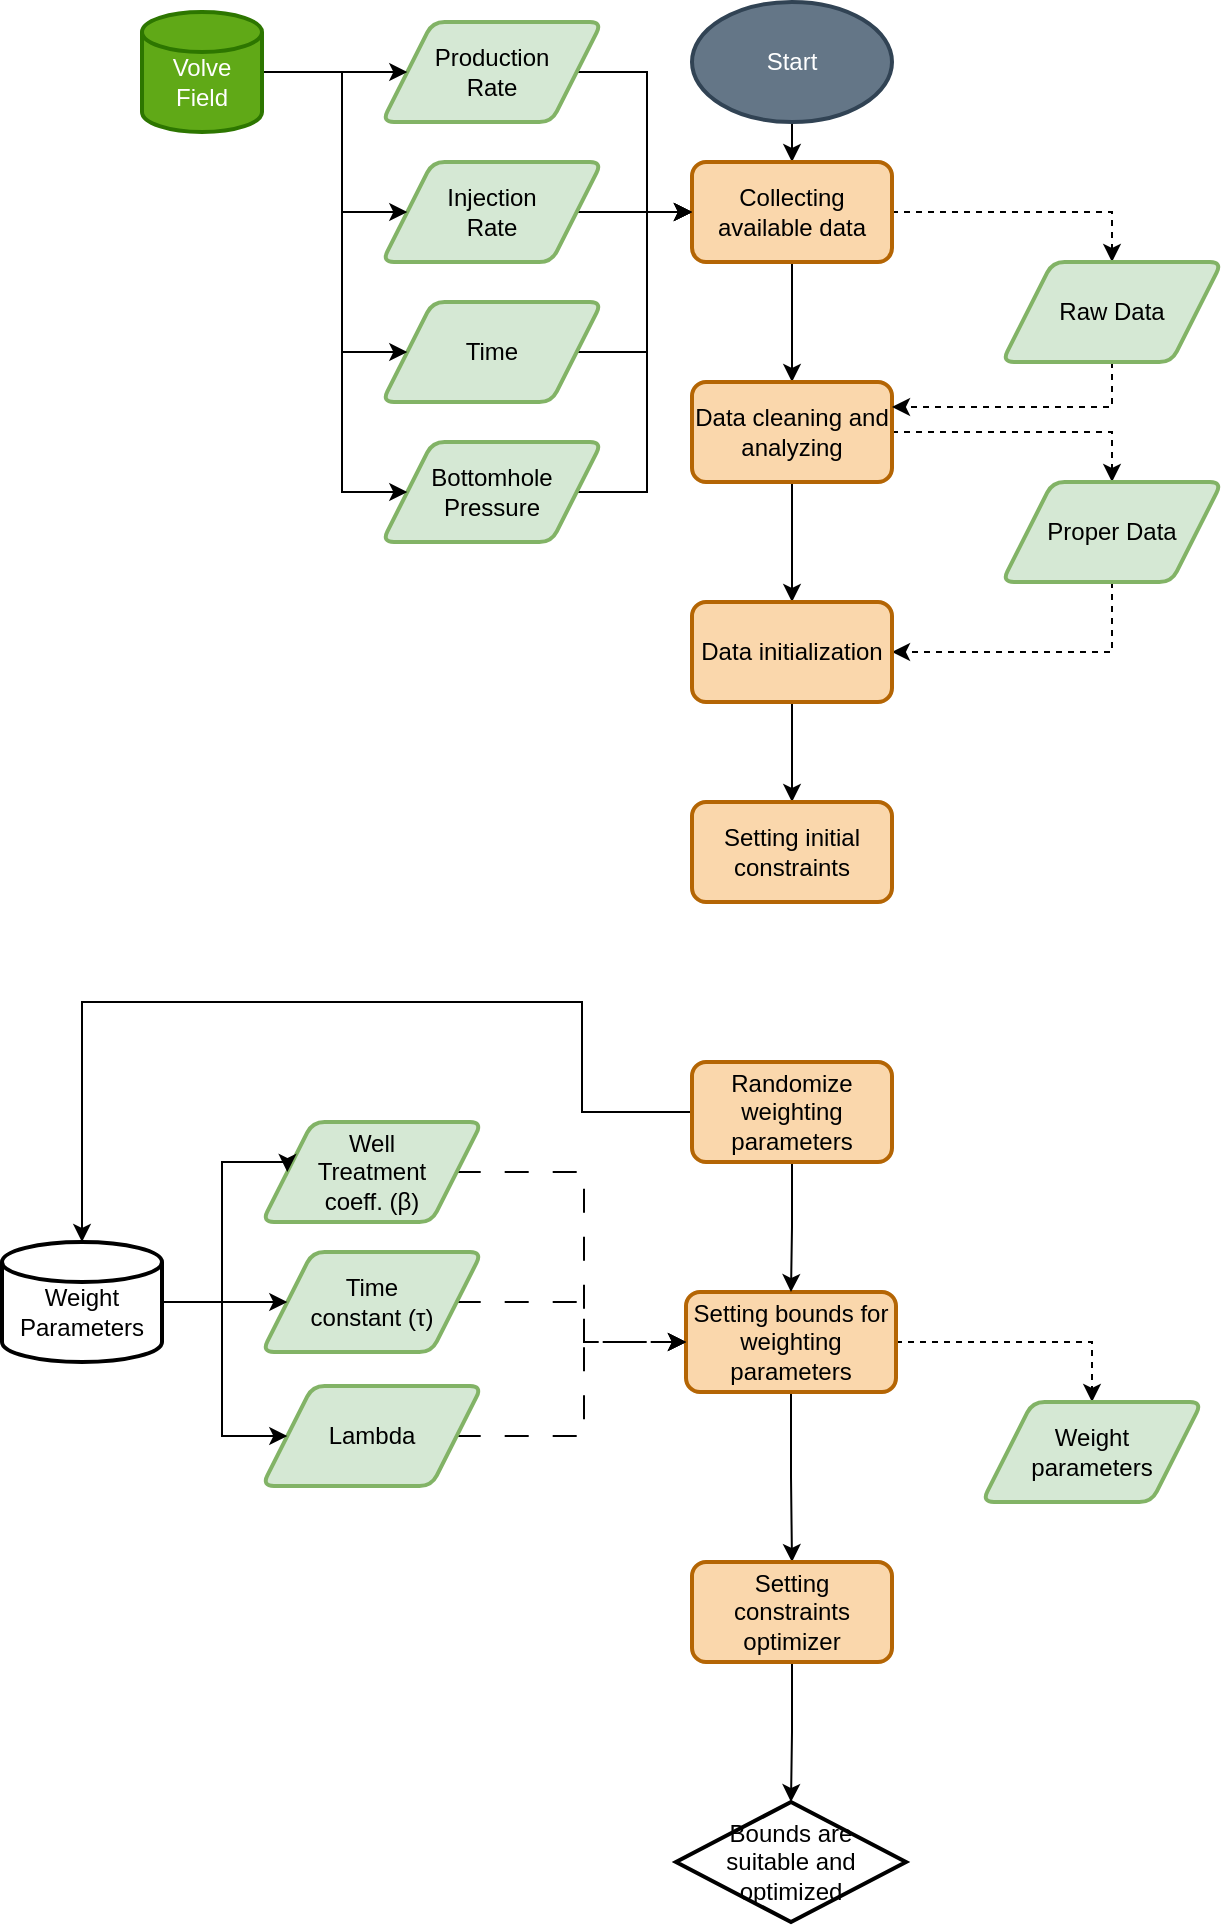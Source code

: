 <mxfile version="21.3.8" type="github">
  <diagram name="Page-1" id="_5uB-s6qS9bGdQct2IHt">
    <mxGraphModel dx="463" dy="678" grid="1" gridSize="10" guides="1" tooltips="1" connect="1" arrows="1" fold="1" page="1" pageScale="1" pageWidth="850" pageHeight="1100" math="0" shadow="0">
      <root>
        <mxCell id="0" />
        <mxCell id="1" parent="0" />
        <mxCell id="X-uNzcTZzW1CFX3FjaCT-12" style="edgeStyle=orthogonalEdgeStyle;rounded=0;orthogonalLoop=1;jettySize=auto;html=1;exitX=0.5;exitY=1;exitDx=0;exitDy=0;exitPerimeter=0;entryX=0.5;entryY=0;entryDx=0;entryDy=0;" parent="1" source="X-uNzcTZzW1CFX3FjaCT-1" target="X-uNzcTZzW1CFX3FjaCT-4" edge="1">
          <mxGeometry relative="1" as="geometry" />
        </mxCell>
        <mxCell id="X-uNzcTZzW1CFX3FjaCT-1" value="Start" style="strokeWidth=2;html=1;shape=mxgraph.flowchart.start_2;whiteSpace=wrap;fillColor=#647687;fontColor=#ffffff;strokeColor=#314354;" parent="1" vertex="1">
          <mxGeometry x="1265" y="10" width="100" height="60" as="geometry" />
        </mxCell>
        <mxCell id="X-uNzcTZzW1CFX3FjaCT-5" style="edgeStyle=orthogonalEdgeStyle;rounded=0;orthogonalLoop=1;jettySize=auto;html=1;exitX=1;exitY=0.5;exitDx=0;exitDy=0;entryX=0;entryY=0.5;entryDx=0;entryDy=0;" parent="1" source="X-uNzcTZzW1CFX3FjaCT-2" target="X-uNzcTZzW1CFX3FjaCT-4" edge="1">
          <mxGeometry relative="1" as="geometry" />
        </mxCell>
        <mxCell id="X-uNzcTZzW1CFX3FjaCT-2" value="Production Rate" style="shape=parallelogram;html=1;strokeWidth=2;perimeter=parallelogramPerimeter;whiteSpace=wrap;rounded=1;arcSize=12;size=0.23;spacingLeft=20;spacingRight=20;fillColor=#d5e8d4;strokeColor=#82b366;" parent="1" vertex="1">
          <mxGeometry x="1110" y="20" width="110" height="50" as="geometry" />
        </mxCell>
        <mxCell id="X-uNzcTZzW1CFX3FjaCT-14" style="edgeStyle=orthogonalEdgeStyle;rounded=0;orthogonalLoop=1;jettySize=auto;html=1;exitX=0.5;exitY=1;exitDx=0;exitDy=0;entryX=0.5;entryY=0;entryDx=0;entryDy=0;" parent="1" source="X-uNzcTZzW1CFX3FjaCT-4" target="X-uNzcTZzW1CFX3FjaCT-13" edge="1">
          <mxGeometry relative="1" as="geometry" />
        </mxCell>
        <mxCell id="X-uNzcTZzW1CFX3FjaCT-23" style="edgeStyle=orthogonalEdgeStyle;rounded=0;orthogonalLoop=1;jettySize=auto;html=1;exitX=1;exitY=0.5;exitDx=0;exitDy=0;entryX=0.5;entryY=0;entryDx=0;entryDy=0;dashed=1;" parent="1" source="X-uNzcTZzW1CFX3FjaCT-4" target="X-uNzcTZzW1CFX3FjaCT-15" edge="1">
          <mxGeometry relative="1" as="geometry" />
        </mxCell>
        <mxCell id="X-uNzcTZzW1CFX3FjaCT-4" value="Collecting available data" style="rounded=1;whiteSpace=wrap;html=1;absoluteArcSize=1;arcSize=14;strokeWidth=2;fillColor=#fad7ac;strokeColor=#b46504;" parent="1" vertex="1">
          <mxGeometry x="1265" y="90" width="100" height="50" as="geometry" />
        </mxCell>
        <mxCell id="X-uNzcTZzW1CFX3FjaCT-7" style="edgeStyle=orthogonalEdgeStyle;rounded=0;orthogonalLoop=1;jettySize=auto;html=1;exitX=1;exitY=0.5;exitDx=0;exitDy=0;entryX=0;entryY=0.5;entryDx=0;entryDy=0;" parent="1" source="X-uNzcTZzW1CFX3FjaCT-6" target="X-uNzcTZzW1CFX3FjaCT-4" edge="1">
          <mxGeometry relative="1" as="geometry" />
        </mxCell>
        <mxCell id="X-uNzcTZzW1CFX3FjaCT-6" value="Injection Rate" style="shape=parallelogram;html=1;strokeWidth=2;perimeter=parallelogramPerimeter;whiteSpace=wrap;rounded=1;arcSize=12;size=0.23;spacingLeft=20;spacingRight=20;fillColor=#d5e8d4;strokeColor=#82b366;" parent="1" vertex="1">
          <mxGeometry x="1110" y="90" width="110" height="50" as="geometry" />
        </mxCell>
        <mxCell id="X-uNzcTZzW1CFX3FjaCT-9" style="edgeStyle=orthogonalEdgeStyle;rounded=0;orthogonalLoop=1;jettySize=auto;html=1;exitX=1;exitY=0.5;exitDx=0;exitDy=0;entryX=0;entryY=0.5;entryDx=0;entryDy=0;" parent="1" source="X-uNzcTZzW1CFX3FjaCT-8" target="X-uNzcTZzW1CFX3FjaCT-4" edge="1">
          <mxGeometry relative="1" as="geometry" />
        </mxCell>
        <mxCell id="X-uNzcTZzW1CFX3FjaCT-8" value="Time" style="shape=parallelogram;html=1;strokeWidth=2;perimeter=parallelogramPerimeter;whiteSpace=wrap;rounded=1;arcSize=12;size=0.23;spacingLeft=20;spacingRight=20;fillColor=#d5e8d4;strokeColor=#82b366;" parent="1" vertex="1">
          <mxGeometry x="1110" y="160" width="110" height="50" as="geometry" />
        </mxCell>
        <mxCell id="X-uNzcTZzW1CFX3FjaCT-11" style="edgeStyle=orthogonalEdgeStyle;rounded=0;orthogonalLoop=1;jettySize=auto;html=1;exitX=1;exitY=0.5;exitDx=0;exitDy=0;entryX=0;entryY=0.5;entryDx=0;entryDy=0;" parent="1" source="X-uNzcTZzW1CFX3FjaCT-10" target="X-uNzcTZzW1CFX3FjaCT-4" edge="1">
          <mxGeometry relative="1" as="geometry" />
        </mxCell>
        <mxCell id="X-uNzcTZzW1CFX3FjaCT-10" value="Bottomhole Pressure" style="shape=parallelogram;html=1;strokeWidth=2;perimeter=parallelogramPerimeter;whiteSpace=wrap;rounded=1;arcSize=12;size=0.23;spacingLeft=20;spacingRight=20;fillColor=#d5e8d4;strokeColor=#82b366;" parent="1" vertex="1">
          <mxGeometry x="1110" y="230" width="110" height="50" as="geometry" />
        </mxCell>
        <mxCell id="X-uNzcTZzW1CFX3FjaCT-27" style="edgeStyle=orthogonalEdgeStyle;rounded=0;orthogonalLoop=1;jettySize=auto;html=1;exitX=1;exitY=0.5;exitDx=0;exitDy=0;entryX=0.5;entryY=0;entryDx=0;entryDy=0;dashed=1;" parent="1" source="X-uNzcTZzW1CFX3FjaCT-13" target="X-uNzcTZzW1CFX3FjaCT-26" edge="1">
          <mxGeometry relative="1" as="geometry" />
        </mxCell>
        <mxCell id="X-uNzcTZzW1CFX3FjaCT-35" style="edgeStyle=orthogonalEdgeStyle;rounded=0;orthogonalLoop=1;jettySize=auto;html=1;exitX=0.5;exitY=1;exitDx=0;exitDy=0;entryX=0.5;entryY=0;entryDx=0;entryDy=0;" parent="1" source="X-uNzcTZzW1CFX3FjaCT-13" target="X-uNzcTZzW1CFX3FjaCT-34" edge="1">
          <mxGeometry relative="1" as="geometry" />
        </mxCell>
        <mxCell id="X-uNzcTZzW1CFX3FjaCT-13" value="Data cleaning and analyzing" style="rounded=1;whiteSpace=wrap;html=1;absoluteArcSize=1;arcSize=14;strokeWidth=2;fillColor=#fad7ac;strokeColor=#b46504;" parent="1" vertex="1">
          <mxGeometry x="1265" y="200" width="100" height="50" as="geometry" />
        </mxCell>
        <mxCell id="X-uNzcTZzW1CFX3FjaCT-24" style="edgeStyle=orthogonalEdgeStyle;rounded=0;orthogonalLoop=1;jettySize=auto;html=1;exitX=0.5;exitY=1;exitDx=0;exitDy=0;entryX=1;entryY=0.25;entryDx=0;entryDy=0;dashed=1;" parent="1" source="X-uNzcTZzW1CFX3FjaCT-15" target="X-uNzcTZzW1CFX3FjaCT-13" edge="1">
          <mxGeometry relative="1" as="geometry" />
        </mxCell>
        <mxCell id="X-uNzcTZzW1CFX3FjaCT-15" value="Raw Data" style="shape=parallelogram;html=1;strokeWidth=2;perimeter=parallelogramPerimeter;whiteSpace=wrap;rounded=1;arcSize=12;size=0.23;spacingLeft=20;spacingRight=20;fillColor=#d5e8d4;strokeColor=#82b366;" parent="1" vertex="1">
          <mxGeometry x="1420" y="140" width="110" height="50" as="geometry" />
        </mxCell>
        <mxCell id="X-uNzcTZzW1CFX3FjaCT-17" style="edgeStyle=orthogonalEdgeStyle;rounded=0;orthogonalLoop=1;jettySize=auto;html=1;exitX=1;exitY=0.5;exitDx=0;exitDy=0;exitPerimeter=0;entryX=0;entryY=0.5;entryDx=0;entryDy=0;" parent="1" source="X-uNzcTZzW1CFX3FjaCT-16" target="X-uNzcTZzW1CFX3FjaCT-2" edge="1">
          <mxGeometry relative="1" as="geometry" />
        </mxCell>
        <mxCell id="X-uNzcTZzW1CFX3FjaCT-18" style="edgeStyle=orthogonalEdgeStyle;rounded=0;orthogonalLoop=1;jettySize=auto;html=1;exitX=1;exitY=0.5;exitDx=0;exitDy=0;exitPerimeter=0;entryX=0;entryY=0.5;entryDx=0;entryDy=0;" parent="1" source="X-uNzcTZzW1CFX3FjaCT-16" target="X-uNzcTZzW1CFX3FjaCT-6" edge="1">
          <mxGeometry relative="1" as="geometry">
            <Array as="points">
              <mxPoint x="1090" y="45" />
              <mxPoint x="1090" y="115" />
            </Array>
          </mxGeometry>
        </mxCell>
        <mxCell id="X-uNzcTZzW1CFX3FjaCT-19" style="edgeStyle=orthogonalEdgeStyle;rounded=0;orthogonalLoop=1;jettySize=auto;html=1;exitX=1;exitY=0.5;exitDx=0;exitDy=0;exitPerimeter=0;entryX=0;entryY=0.5;entryDx=0;entryDy=0;" parent="1" source="X-uNzcTZzW1CFX3FjaCT-16" target="X-uNzcTZzW1CFX3FjaCT-8" edge="1">
          <mxGeometry relative="1" as="geometry">
            <Array as="points">
              <mxPoint x="1090" y="45" />
              <mxPoint x="1090" y="185" />
            </Array>
          </mxGeometry>
        </mxCell>
        <mxCell id="X-uNzcTZzW1CFX3FjaCT-20" style="edgeStyle=orthogonalEdgeStyle;rounded=0;orthogonalLoop=1;jettySize=auto;html=1;exitX=1;exitY=0.5;exitDx=0;exitDy=0;exitPerimeter=0;entryX=0;entryY=0.5;entryDx=0;entryDy=0;" parent="1" source="X-uNzcTZzW1CFX3FjaCT-16" target="X-uNzcTZzW1CFX3FjaCT-10" edge="1">
          <mxGeometry relative="1" as="geometry">
            <Array as="points">
              <mxPoint x="1090" y="45" />
              <mxPoint x="1090" y="255" />
            </Array>
          </mxGeometry>
        </mxCell>
        <mxCell id="X-uNzcTZzW1CFX3FjaCT-16" value="Volve&lt;br&gt;Field" style="strokeWidth=2;html=1;shape=mxgraph.flowchart.database;whiteSpace=wrap;spacingTop=10;fillColor=#60a917;strokeColor=#2D7600;fontColor=#ffffff;" parent="1" vertex="1">
          <mxGeometry x="990" y="15" width="60" height="60" as="geometry" />
        </mxCell>
        <mxCell id="iVDqOzCBl92spyOLnAp0-7" style="edgeStyle=orthogonalEdgeStyle;rounded=0;orthogonalLoop=1;jettySize=auto;html=1;exitX=0.5;exitY=1;exitDx=0;exitDy=0;entryX=1;entryY=0.5;entryDx=0;entryDy=0;dashed=1;" edge="1" parent="1" source="X-uNzcTZzW1CFX3FjaCT-26" target="X-uNzcTZzW1CFX3FjaCT-34">
          <mxGeometry relative="1" as="geometry" />
        </mxCell>
        <mxCell id="X-uNzcTZzW1CFX3FjaCT-26" value="Proper Data" style="shape=parallelogram;html=1;strokeWidth=2;perimeter=parallelogramPerimeter;whiteSpace=wrap;rounded=1;arcSize=12;size=0.23;spacingLeft=20;spacingRight=20;fillColor=#d5e8d4;strokeColor=#82b366;" parent="1" vertex="1">
          <mxGeometry x="1420" y="250" width="110" height="50" as="geometry" />
        </mxCell>
        <mxCell id="iVDqOzCBl92spyOLnAp0-38" style="edgeStyle=orthogonalEdgeStyle;rounded=0;orthogonalLoop=1;jettySize=auto;html=1;exitX=0.5;exitY=1;exitDx=0;exitDy=0;entryX=0.5;entryY=0;entryDx=0;entryDy=0;" edge="1" parent="1" source="X-uNzcTZzW1CFX3FjaCT-34" target="iVDqOzCBl92spyOLnAp0-37">
          <mxGeometry relative="1" as="geometry" />
        </mxCell>
        <mxCell id="X-uNzcTZzW1CFX3FjaCT-34" value="Data initialization" style="rounded=1;whiteSpace=wrap;html=1;absoluteArcSize=1;arcSize=14;strokeWidth=2;fillColor=#fad7ac;strokeColor=#b46504;" parent="1" vertex="1">
          <mxGeometry x="1265" y="310" width="100" height="50" as="geometry" />
        </mxCell>
        <mxCell id="iVDqOzCBl92spyOLnAp0-19" style="edgeStyle=orthogonalEdgeStyle;rounded=0;orthogonalLoop=1;jettySize=auto;html=1;exitX=1;exitY=0.5;exitDx=0;exitDy=0;entryX=0.5;entryY=0;entryDx=0;entryDy=0;dashed=1;" edge="1" parent="1" source="X-uNzcTZzW1CFX3FjaCT-36" target="iVDqOzCBl92spyOLnAp0-18">
          <mxGeometry relative="1" as="geometry" />
        </mxCell>
        <mxCell id="iVDqOzCBl92spyOLnAp0-26" style="edgeStyle=orthogonalEdgeStyle;rounded=0;orthogonalLoop=1;jettySize=auto;html=1;exitX=0.5;exitY=1;exitDx=0;exitDy=0;entryX=0.5;entryY=0;entryDx=0;entryDy=0;" edge="1" parent="1" source="X-uNzcTZzW1CFX3FjaCT-36" target="iVDqOzCBl92spyOLnAp0-24">
          <mxGeometry relative="1" as="geometry" />
        </mxCell>
        <mxCell id="X-uNzcTZzW1CFX3FjaCT-36" value="Setting bounds for weighting parameters" style="rounded=1;whiteSpace=wrap;html=1;absoluteArcSize=1;arcSize=14;strokeWidth=2;fillColor=#fad7ac;strokeColor=#b46504;" parent="1" vertex="1">
          <mxGeometry x="1262" y="655" width="105" height="50" as="geometry" />
        </mxCell>
        <mxCell id="iVDqOzCBl92spyOLnAp0-12" style="edgeStyle=orthogonalEdgeStyle;rounded=0;orthogonalLoop=1;jettySize=auto;html=1;exitX=1;exitY=0.5;exitDx=0;exitDy=0;entryX=0;entryY=0.5;entryDx=0;entryDy=0;dashed=1;dashPattern=12 12;" edge="1" parent="1" source="iVDqOzCBl92spyOLnAp0-9" target="X-uNzcTZzW1CFX3FjaCT-36">
          <mxGeometry relative="1" as="geometry" />
        </mxCell>
        <mxCell id="iVDqOzCBl92spyOLnAp0-9" value="Well Treatment coeff. (β)" style="shape=parallelogram;html=1;strokeWidth=2;perimeter=parallelogramPerimeter;whiteSpace=wrap;rounded=1;arcSize=12;size=0.23;spacingLeft=20;spacingRight=20;fillColor=#d5e8d4;strokeColor=#82b366;" vertex="1" parent="1">
          <mxGeometry x="1050" y="570" width="110" height="50" as="geometry" />
        </mxCell>
        <mxCell id="iVDqOzCBl92spyOLnAp0-13" style="edgeStyle=orthogonalEdgeStyle;rounded=0;orthogonalLoop=1;jettySize=auto;html=1;exitX=1;exitY=0.5;exitDx=0;exitDy=0;entryX=0;entryY=0.5;entryDx=0;entryDy=0;dashed=1;dashPattern=12 12;" edge="1" parent="1" source="iVDqOzCBl92spyOLnAp0-10" target="X-uNzcTZzW1CFX3FjaCT-36">
          <mxGeometry relative="1" as="geometry" />
        </mxCell>
        <mxCell id="iVDqOzCBl92spyOLnAp0-10" value="Time constant (τ)" style="shape=parallelogram;html=1;strokeWidth=2;perimeter=parallelogramPerimeter;whiteSpace=wrap;rounded=1;arcSize=12;size=0.23;spacingLeft=20;spacingRight=20;fillColor=#d5e8d4;strokeColor=#82b366;" vertex="1" parent="1">
          <mxGeometry x="1050" y="635" width="110" height="50" as="geometry" />
        </mxCell>
        <mxCell id="iVDqOzCBl92spyOLnAp0-15" style="edgeStyle=orthogonalEdgeStyle;rounded=0;orthogonalLoop=1;jettySize=auto;html=1;exitX=1;exitY=0.5;exitDx=0;exitDy=0;entryX=0;entryY=0.5;entryDx=0;entryDy=0;dashed=1;dashPattern=12 12;" edge="1" parent="1" source="iVDqOzCBl92spyOLnAp0-11" target="X-uNzcTZzW1CFX3FjaCT-36">
          <mxGeometry relative="1" as="geometry" />
        </mxCell>
        <mxCell id="iVDqOzCBl92spyOLnAp0-11" value="Lambda" style="shape=parallelogram;html=1;strokeWidth=2;perimeter=parallelogramPerimeter;whiteSpace=wrap;rounded=1;arcSize=12;size=0.23;spacingLeft=20;spacingRight=20;fillColor=#d5e8d4;strokeColor=#82b366;" vertex="1" parent="1">
          <mxGeometry x="1050" y="702" width="110" height="50" as="geometry" />
        </mxCell>
        <mxCell id="iVDqOzCBl92spyOLnAp0-18" value="Weight parameters" style="shape=parallelogram;html=1;strokeWidth=2;perimeter=parallelogramPerimeter;whiteSpace=wrap;rounded=1;arcSize=12;size=0.23;spacingLeft=20;spacingRight=20;fillColor=#d5e8d4;strokeColor=#82b366;" vertex="1" parent="1">
          <mxGeometry x="1410" y="710" width="110" height="50" as="geometry" />
        </mxCell>
        <mxCell id="iVDqOzCBl92spyOLnAp0-22" value="Bounds are suitable and optimized" style="strokeWidth=2;html=1;shape=mxgraph.flowchart.decision;whiteSpace=wrap;spacingLeft=10;spacingRight=10;" vertex="1" parent="1">
          <mxGeometry x="1257" y="910" width="115" height="60" as="geometry" />
        </mxCell>
        <mxCell id="iVDqOzCBl92spyOLnAp0-27" style="edgeStyle=orthogonalEdgeStyle;rounded=0;orthogonalLoop=1;jettySize=auto;html=1;exitX=0.5;exitY=1;exitDx=0;exitDy=0;entryX=0.5;entryY=0;entryDx=0;entryDy=0;entryPerimeter=0;" edge="1" parent="1" source="iVDqOzCBl92spyOLnAp0-24" target="iVDqOzCBl92spyOLnAp0-22">
          <mxGeometry relative="1" as="geometry" />
        </mxCell>
        <mxCell id="iVDqOzCBl92spyOLnAp0-24" value="Setting constraints optimizer" style="rounded=1;whiteSpace=wrap;html=1;absoluteArcSize=1;arcSize=14;strokeWidth=2;fillColor=#fad7ac;strokeColor=#b46504;" vertex="1" parent="1">
          <mxGeometry x="1265" y="790" width="100" height="50" as="geometry" />
        </mxCell>
        <mxCell id="iVDqOzCBl92spyOLnAp0-31" style="edgeStyle=orthogonalEdgeStyle;rounded=0;orthogonalLoop=1;jettySize=auto;html=1;exitX=0;exitY=0.5;exitDx=0;exitDy=0;entryX=0.5;entryY=0;entryDx=0;entryDy=0;entryPerimeter=0;" edge="1" parent="1" source="iVDqOzCBl92spyOLnAp0-29" target="iVDqOzCBl92spyOLnAp0-32">
          <mxGeometry relative="1" as="geometry">
            <Array as="points">
              <mxPoint x="1210" y="565" />
              <mxPoint x="1210" y="510" />
              <mxPoint x="960" y="510" />
            </Array>
          </mxGeometry>
        </mxCell>
        <mxCell id="iVDqOzCBl92spyOLnAp0-36" style="edgeStyle=orthogonalEdgeStyle;rounded=0;orthogonalLoop=1;jettySize=auto;html=1;exitX=0.5;exitY=1;exitDx=0;exitDy=0;entryX=0.5;entryY=0;entryDx=0;entryDy=0;" edge="1" parent="1" source="iVDqOzCBl92spyOLnAp0-29" target="X-uNzcTZzW1CFX3FjaCT-36">
          <mxGeometry relative="1" as="geometry" />
        </mxCell>
        <mxCell id="iVDqOzCBl92spyOLnAp0-29" value="Randomize weighting parameters" style="rounded=1;whiteSpace=wrap;html=1;absoluteArcSize=1;arcSize=14;strokeWidth=2;fillColor=#fad7ac;strokeColor=#b46504;" vertex="1" parent="1">
          <mxGeometry x="1265" y="540" width="100" height="50" as="geometry" />
        </mxCell>
        <mxCell id="iVDqOzCBl92spyOLnAp0-33" style="edgeStyle=orthogonalEdgeStyle;rounded=0;orthogonalLoop=1;jettySize=auto;html=1;exitX=1;exitY=0.5;exitDx=0;exitDy=0;exitPerimeter=0;entryX=0;entryY=0.5;entryDx=0;entryDy=0;" edge="1" parent="1" source="iVDqOzCBl92spyOLnAp0-32" target="iVDqOzCBl92spyOLnAp0-9">
          <mxGeometry relative="1" as="geometry">
            <Array as="points">
              <mxPoint x="1030" y="660" />
              <mxPoint x="1030" y="590" />
              <mxPoint x="1063" y="590" />
            </Array>
          </mxGeometry>
        </mxCell>
        <mxCell id="iVDqOzCBl92spyOLnAp0-34" style="edgeStyle=orthogonalEdgeStyle;rounded=0;orthogonalLoop=1;jettySize=auto;html=1;exitX=1;exitY=0.5;exitDx=0;exitDy=0;exitPerimeter=0;entryX=0;entryY=0.5;entryDx=0;entryDy=0;" edge="1" parent="1" source="iVDqOzCBl92spyOLnAp0-32" target="iVDqOzCBl92spyOLnAp0-10">
          <mxGeometry relative="1" as="geometry" />
        </mxCell>
        <mxCell id="iVDqOzCBl92spyOLnAp0-35" style="edgeStyle=orthogonalEdgeStyle;rounded=0;orthogonalLoop=1;jettySize=auto;html=1;exitX=1;exitY=0.5;exitDx=0;exitDy=0;exitPerimeter=0;entryX=0;entryY=0.5;entryDx=0;entryDy=0;" edge="1" parent="1" source="iVDqOzCBl92spyOLnAp0-32" target="iVDqOzCBl92spyOLnAp0-11">
          <mxGeometry relative="1" as="geometry">
            <Array as="points">
              <mxPoint x="1030" y="660" />
              <mxPoint x="1030" y="727" />
            </Array>
          </mxGeometry>
        </mxCell>
        <mxCell id="iVDqOzCBl92spyOLnAp0-32" value="Weight&lt;br&gt;Parameters" style="strokeWidth=2;html=1;shape=mxgraph.flowchart.database;whiteSpace=wrap;spacingTop=10;" vertex="1" parent="1">
          <mxGeometry x="920" y="630" width="80" height="60" as="geometry" />
        </mxCell>
        <mxCell id="iVDqOzCBl92spyOLnAp0-37" value="Setting initial constraints" style="rounded=1;whiteSpace=wrap;html=1;absoluteArcSize=1;arcSize=14;strokeWidth=2;fillColor=#fad7ac;strokeColor=#b46504;" vertex="1" parent="1">
          <mxGeometry x="1265" y="410" width="100" height="50" as="geometry" />
        </mxCell>
      </root>
    </mxGraphModel>
  </diagram>
</mxfile>
